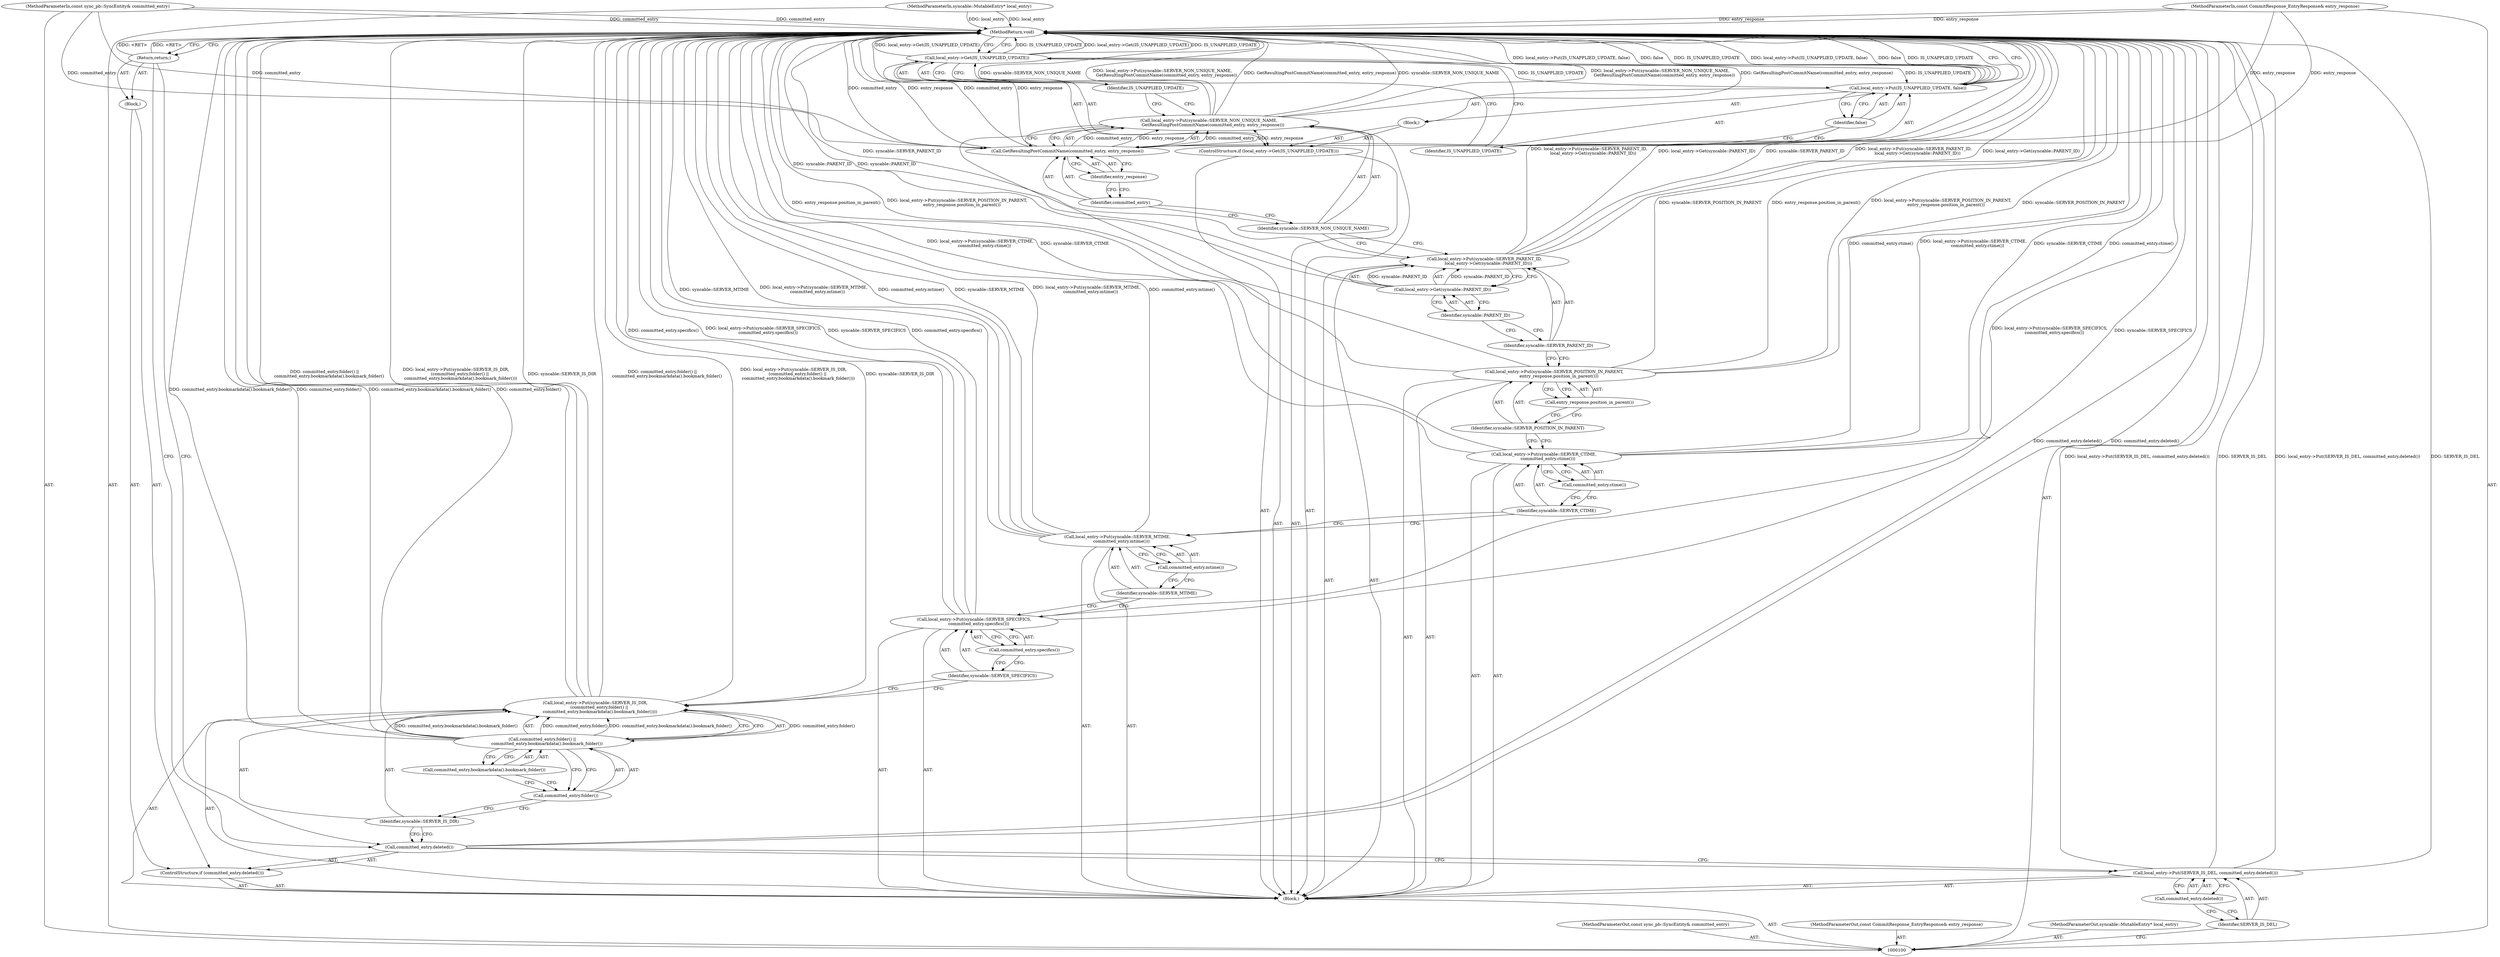 digraph "0_Chrome_19190765882e272a6a2162c89acdb29110f7e3cf_0" {
"1000145" [label="(MethodReturn,void)"];
"1000113" [label="(Identifier,syncable::SERVER_IS_DIR)"];
"1000112" [label="(Call,local_entry->Put(syncable::SERVER_IS_DIR,\n      (committed_entry.folder() ||\n       committed_entry.bookmarkdata().bookmark_folder())))"];
"1000114" [label="(Call,committed_entry.folder() ||\n       committed_entry.bookmarkdata().bookmark_folder())"];
"1000115" [label="(Call,committed_entry.folder())"];
"1000116" [label="(Call,committed_entry.bookmarkdata().bookmark_folder())"];
"1000118" [label="(Identifier,syncable::SERVER_SPECIFICS)"];
"1000117" [label="(Call,local_entry->Put(syncable::SERVER_SPECIFICS,\n       committed_entry.specifics()))"];
"1000119" [label="(Call,committed_entry.specifics())"];
"1000121" [label="(Identifier,syncable::SERVER_MTIME)"];
"1000120" [label="(Call,local_entry->Put(syncable::SERVER_MTIME,\n      committed_entry.mtime()))"];
"1000122" [label="(Call,committed_entry.mtime())"];
"1000124" [label="(Identifier,syncable::SERVER_CTIME)"];
"1000123" [label="(Call,local_entry->Put(syncable::SERVER_CTIME,\n      committed_entry.ctime()))"];
"1000101" [label="(MethodParameterIn,const sync_pb::SyncEntity& committed_entry)"];
"1000192" [label="(MethodParameterOut,const sync_pb::SyncEntity& committed_entry)"];
"1000125" [label="(Call,committed_entry.ctime())"];
"1000127" [label="(Identifier,syncable::SERVER_POSITION_IN_PARENT)"];
"1000126" [label="(Call,local_entry->Put(syncable::SERVER_POSITION_IN_PARENT,\n       entry_response.position_in_parent()))"];
"1000128" [label="(Call,entry_response.position_in_parent())"];
"1000130" [label="(Identifier,syncable::SERVER_PARENT_ID)"];
"1000129" [label="(Call,local_entry->Put(syncable::SERVER_PARENT_ID,\n      local_entry->Get(syncable::PARENT_ID)))"];
"1000132" [label="(Identifier,syncable::PARENT_ID)"];
"1000131" [label="(Call,local_entry->Get(syncable::PARENT_ID))"];
"1000134" [label="(Identifier,syncable::SERVER_NON_UNIQUE_NAME)"];
"1000133" [label="(Call,local_entry->Put(syncable::SERVER_NON_UNIQUE_NAME,\n      GetResultingPostCommitName(committed_entry, entry_response)))"];
"1000136" [label="(Identifier,committed_entry)"];
"1000137" [label="(Identifier,entry_response)"];
"1000135" [label="(Call,GetResultingPostCommitName(committed_entry, entry_response))"];
"1000138" [label="(ControlStructure,if (local_entry->Get(IS_UNAPPLIED_UPDATE)))"];
"1000140" [label="(Identifier,IS_UNAPPLIED_UPDATE)"];
"1000141" [label="(Block,)"];
"1000139" [label="(Call,local_entry->Get(IS_UNAPPLIED_UPDATE))"];
"1000143" [label="(Identifier,IS_UNAPPLIED_UPDATE)"];
"1000142" [label="(Call,local_entry->Put(IS_UNAPPLIED_UPDATE, false))"];
"1000144" [label="(Identifier,false)"];
"1000102" [label="(MethodParameterIn,const CommitResponse_EntryResponse& entry_response)"];
"1000193" [label="(MethodParameterOut,const CommitResponse_EntryResponse& entry_response)"];
"1000103" [label="(MethodParameterIn,syncable::MutableEntry* local_entry)"];
"1000194" [label="(MethodParameterOut,syncable::MutableEntry* local_entry)"];
"1000104" [label="(Block,)"];
"1000106" [label="(Identifier,SERVER_IS_DEL)"];
"1000105" [label="(Call,local_entry->Put(SERVER_IS_DEL, committed_entry.deleted()))"];
"1000107" [label="(Call,committed_entry.deleted())"];
"1000108" [label="(ControlStructure,if (committed_entry.deleted()))"];
"1000110" [label="(Block,)"];
"1000109" [label="(Call,committed_entry.deleted())"];
"1000111" [label="(Return,return;)"];
"1000145" -> "1000100"  [label="AST: "];
"1000145" -> "1000111"  [label="CFG: "];
"1000145" -> "1000142"  [label="CFG: "];
"1000145" -> "1000139"  [label="CFG: "];
"1000111" -> "1000145"  [label="DDG: <RET>"];
"1000117" -> "1000145"  [label="DDG: local_entry->Put(syncable::SERVER_SPECIFICS,\n       committed_entry.specifics())"];
"1000117" -> "1000145"  [label="DDG: syncable::SERVER_SPECIFICS"];
"1000117" -> "1000145"  [label="DDG: committed_entry.specifics()"];
"1000142" -> "1000145"  [label="DDG: local_entry->Put(IS_UNAPPLIED_UPDATE, false)"];
"1000142" -> "1000145"  [label="DDG: false"];
"1000142" -> "1000145"  [label="DDG: IS_UNAPPLIED_UPDATE"];
"1000123" -> "1000145"  [label="DDG: committed_entry.ctime()"];
"1000123" -> "1000145"  [label="DDG: local_entry->Put(syncable::SERVER_CTIME,\n      committed_entry.ctime())"];
"1000123" -> "1000145"  [label="DDG: syncable::SERVER_CTIME"];
"1000105" -> "1000145"  [label="DDG: local_entry->Put(SERVER_IS_DEL, committed_entry.deleted())"];
"1000105" -> "1000145"  [label="DDG: SERVER_IS_DEL"];
"1000112" -> "1000145"  [label="DDG: committed_entry.folder() ||\n       committed_entry.bookmarkdata().bookmark_folder()"];
"1000112" -> "1000145"  [label="DDG: local_entry->Put(syncable::SERVER_IS_DIR,\n      (committed_entry.folder() ||\n       committed_entry.bookmarkdata().bookmark_folder()))"];
"1000112" -> "1000145"  [label="DDG: syncable::SERVER_IS_DIR"];
"1000139" -> "1000145"  [label="DDG: IS_UNAPPLIED_UPDATE"];
"1000139" -> "1000145"  [label="DDG: local_entry->Get(IS_UNAPPLIED_UPDATE)"];
"1000126" -> "1000145"  [label="DDG: syncable::SERVER_POSITION_IN_PARENT"];
"1000126" -> "1000145"  [label="DDG: entry_response.position_in_parent()"];
"1000126" -> "1000145"  [label="DDG: local_entry->Put(syncable::SERVER_POSITION_IN_PARENT,\n       entry_response.position_in_parent())"];
"1000114" -> "1000145"  [label="DDG: committed_entry.bookmarkdata().bookmark_folder()"];
"1000114" -> "1000145"  [label="DDG: committed_entry.folder()"];
"1000129" -> "1000145"  [label="DDG: syncable::SERVER_PARENT_ID"];
"1000129" -> "1000145"  [label="DDG: local_entry->Put(syncable::SERVER_PARENT_ID,\n      local_entry->Get(syncable::PARENT_ID))"];
"1000129" -> "1000145"  [label="DDG: local_entry->Get(syncable::PARENT_ID)"];
"1000131" -> "1000145"  [label="DDG: syncable::PARENT_ID"];
"1000103" -> "1000145"  [label="DDG: local_entry"];
"1000133" -> "1000145"  [label="DDG: syncable::SERVER_NON_UNIQUE_NAME"];
"1000133" -> "1000145"  [label="DDG: local_entry->Put(syncable::SERVER_NON_UNIQUE_NAME,\n      GetResultingPostCommitName(committed_entry, entry_response))"];
"1000133" -> "1000145"  [label="DDG: GetResultingPostCommitName(committed_entry, entry_response)"];
"1000120" -> "1000145"  [label="DDG: syncable::SERVER_MTIME"];
"1000120" -> "1000145"  [label="DDG: local_entry->Put(syncable::SERVER_MTIME,\n      committed_entry.mtime())"];
"1000120" -> "1000145"  [label="DDG: committed_entry.mtime()"];
"1000102" -> "1000145"  [label="DDG: entry_response"];
"1000101" -> "1000145"  [label="DDG: committed_entry"];
"1000135" -> "1000145"  [label="DDG: committed_entry"];
"1000135" -> "1000145"  [label="DDG: entry_response"];
"1000109" -> "1000145"  [label="DDG: committed_entry.deleted()"];
"1000113" -> "1000112"  [label="AST: "];
"1000113" -> "1000109"  [label="CFG: "];
"1000115" -> "1000113"  [label="CFG: "];
"1000112" -> "1000104"  [label="AST: "];
"1000112" -> "1000114"  [label="CFG: "];
"1000113" -> "1000112"  [label="AST: "];
"1000114" -> "1000112"  [label="AST: "];
"1000118" -> "1000112"  [label="CFG: "];
"1000112" -> "1000145"  [label="DDG: committed_entry.folder() ||\n       committed_entry.bookmarkdata().bookmark_folder()"];
"1000112" -> "1000145"  [label="DDG: local_entry->Put(syncable::SERVER_IS_DIR,\n      (committed_entry.folder() ||\n       committed_entry.bookmarkdata().bookmark_folder()))"];
"1000112" -> "1000145"  [label="DDG: syncable::SERVER_IS_DIR"];
"1000114" -> "1000112"  [label="DDG: committed_entry.folder()"];
"1000114" -> "1000112"  [label="DDG: committed_entry.bookmarkdata().bookmark_folder()"];
"1000114" -> "1000112"  [label="AST: "];
"1000114" -> "1000115"  [label="CFG: "];
"1000114" -> "1000116"  [label="CFG: "];
"1000115" -> "1000114"  [label="AST: "];
"1000116" -> "1000114"  [label="AST: "];
"1000112" -> "1000114"  [label="CFG: "];
"1000114" -> "1000145"  [label="DDG: committed_entry.bookmarkdata().bookmark_folder()"];
"1000114" -> "1000145"  [label="DDG: committed_entry.folder()"];
"1000114" -> "1000112"  [label="DDG: committed_entry.folder()"];
"1000114" -> "1000112"  [label="DDG: committed_entry.bookmarkdata().bookmark_folder()"];
"1000115" -> "1000114"  [label="AST: "];
"1000115" -> "1000113"  [label="CFG: "];
"1000116" -> "1000115"  [label="CFG: "];
"1000114" -> "1000115"  [label="CFG: "];
"1000116" -> "1000114"  [label="AST: "];
"1000116" -> "1000115"  [label="CFG: "];
"1000114" -> "1000116"  [label="CFG: "];
"1000118" -> "1000117"  [label="AST: "];
"1000118" -> "1000112"  [label="CFG: "];
"1000119" -> "1000118"  [label="CFG: "];
"1000117" -> "1000104"  [label="AST: "];
"1000117" -> "1000119"  [label="CFG: "];
"1000118" -> "1000117"  [label="AST: "];
"1000119" -> "1000117"  [label="AST: "];
"1000121" -> "1000117"  [label="CFG: "];
"1000117" -> "1000145"  [label="DDG: local_entry->Put(syncable::SERVER_SPECIFICS,\n       committed_entry.specifics())"];
"1000117" -> "1000145"  [label="DDG: syncable::SERVER_SPECIFICS"];
"1000117" -> "1000145"  [label="DDG: committed_entry.specifics()"];
"1000119" -> "1000117"  [label="AST: "];
"1000119" -> "1000118"  [label="CFG: "];
"1000117" -> "1000119"  [label="CFG: "];
"1000121" -> "1000120"  [label="AST: "];
"1000121" -> "1000117"  [label="CFG: "];
"1000122" -> "1000121"  [label="CFG: "];
"1000120" -> "1000104"  [label="AST: "];
"1000120" -> "1000122"  [label="CFG: "];
"1000121" -> "1000120"  [label="AST: "];
"1000122" -> "1000120"  [label="AST: "];
"1000124" -> "1000120"  [label="CFG: "];
"1000120" -> "1000145"  [label="DDG: syncable::SERVER_MTIME"];
"1000120" -> "1000145"  [label="DDG: local_entry->Put(syncable::SERVER_MTIME,\n      committed_entry.mtime())"];
"1000120" -> "1000145"  [label="DDG: committed_entry.mtime()"];
"1000122" -> "1000120"  [label="AST: "];
"1000122" -> "1000121"  [label="CFG: "];
"1000120" -> "1000122"  [label="CFG: "];
"1000124" -> "1000123"  [label="AST: "];
"1000124" -> "1000120"  [label="CFG: "];
"1000125" -> "1000124"  [label="CFG: "];
"1000123" -> "1000104"  [label="AST: "];
"1000123" -> "1000125"  [label="CFG: "];
"1000124" -> "1000123"  [label="AST: "];
"1000125" -> "1000123"  [label="AST: "];
"1000127" -> "1000123"  [label="CFG: "];
"1000123" -> "1000145"  [label="DDG: committed_entry.ctime()"];
"1000123" -> "1000145"  [label="DDG: local_entry->Put(syncable::SERVER_CTIME,\n      committed_entry.ctime())"];
"1000123" -> "1000145"  [label="DDG: syncable::SERVER_CTIME"];
"1000101" -> "1000100"  [label="AST: "];
"1000101" -> "1000145"  [label="DDG: committed_entry"];
"1000101" -> "1000135"  [label="DDG: committed_entry"];
"1000192" -> "1000100"  [label="AST: "];
"1000125" -> "1000123"  [label="AST: "];
"1000125" -> "1000124"  [label="CFG: "];
"1000123" -> "1000125"  [label="CFG: "];
"1000127" -> "1000126"  [label="AST: "];
"1000127" -> "1000123"  [label="CFG: "];
"1000128" -> "1000127"  [label="CFG: "];
"1000126" -> "1000104"  [label="AST: "];
"1000126" -> "1000128"  [label="CFG: "];
"1000127" -> "1000126"  [label="AST: "];
"1000128" -> "1000126"  [label="AST: "];
"1000130" -> "1000126"  [label="CFG: "];
"1000126" -> "1000145"  [label="DDG: syncable::SERVER_POSITION_IN_PARENT"];
"1000126" -> "1000145"  [label="DDG: entry_response.position_in_parent()"];
"1000126" -> "1000145"  [label="DDG: local_entry->Put(syncable::SERVER_POSITION_IN_PARENT,\n       entry_response.position_in_parent())"];
"1000128" -> "1000126"  [label="AST: "];
"1000128" -> "1000127"  [label="CFG: "];
"1000126" -> "1000128"  [label="CFG: "];
"1000130" -> "1000129"  [label="AST: "];
"1000130" -> "1000126"  [label="CFG: "];
"1000132" -> "1000130"  [label="CFG: "];
"1000129" -> "1000104"  [label="AST: "];
"1000129" -> "1000131"  [label="CFG: "];
"1000130" -> "1000129"  [label="AST: "];
"1000131" -> "1000129"  [label="AST: "];
"1000134" -> "1000129"  [label="CFG: "];
"1000129" -> "1000145"  [label="DDG: syncable::SERVER_PARENT_ID"];
"1000129" -> "1000145"  [label="DDG: local_entry->Put(syncable::SERVER_PARENT_ID,\n      local_entry->Get(syncable::PARENT_ID))"];
"1000129" -> "1000145"  [label="DDG: local_entry->Get(syncable::PARENT_ID)"];
"1000131" -> "1000129"  [label="DDG: syncable::PARENT_ID"];
"1000132" -> "1000131"  [label="AST: "];
"1000132" -> "1000130"  [label="CFG: "];
"1000131" -> "1000132"  [label="CFG: "];
"1000131" -> "1000129"  [label="AST: "];
"1000131" -> "1000132"  [label="CFG: "];
"1000132" -> "1000131"  [label="AST: "];
"1000129" -> "1000131"  [label="CFG: "];
"1000131" -> "1000145"  [label="DDG: syncable::PARENT_ID"];
"1000131" -> "1000129"  [label="DDG: syncable::PARENT_ID"];
"1000134" -> "1000133"  [label="AST: "];
"1000134" -> "1000129"  [label="CFG: "];
"1000136" -> "1000134"  [label="CFG: "];
"1000133" -> "1000104"  [label="AST: "];
"1000133" -> "1000135"  [label="CFG: "];
"1000134" -> "1000133"  [label="AST: "];
"1000135" -> "1000133"  [label="AST: "];
"1000140" -> "1000133"  [label="CFG: "];
"1000133" -> "1000145"  [label="DDG: syncable::SERVER_NON_UNIQUE_NAME"];
"1000133" -> "1000145"  [label="DDG: local_entry->Put(syncable::SERVER_NON_UNIQUE_NAME,\n      GetResultingPostCommitName(committed_entry, entry_response))"];
"1000133" -> "1000145"  [label="DDG: GetResultingPostCommitName(committed_entry, entry_response)"];
"1000135" -> "1000133"  [label="DDG: committed_entry"];
"1000135" -> "1000133"  [label="DDG: entry_response"];
"1000136" -> "1000135"  [label="AST: "];
"1000136" -> "1000134"  [label="CFG: "];
"1000137" -> "1000136"  [label="CFG: "];
"1000137" -> "1000135"  [label="AST: "];
"1000137" -> "1000136"  [label="CFG: "];
"1000135" -> "1000137"  [label="CFG: "];
"1000135" -> "1000133"  [label="AST: "];
"1000135" -> "1000137"  [label="CFG: "];
"1000136" -> "1000135"  [label="AST: "];
"1000137" -> "1000135"  [label="AST: "];
"1000133" -> "1000135"  [label="CFG: "];
"1000135" -> "1000145"  [label="DDG: committed_entry"];
"1000135" -> "1000145"  [label="DDG: entry_response"];
"1000135" -> "1000133"  [label="DDG: committed_entry"];
"1000135" -> "1000133"  [label="DDG: entry_response"];
"1000101" -> "1000135"  [label="DDG: committed_entry"];
"1000102" -> "1000135"  [label="DDG: entry_response"];
"1000138" -> "1000104"  [label="AST: "];
"1000139" -> "1000138"  [label="AST: "];
"1000141" -> "1000138"  [label="AST: "];
"1000140" -> "1000139"  [label="AST: "];
"1000140" -> "1000133"  [label="CFG: "];
"1000139" -> "1000140"  [label="CFG: "];
"1000141" -> "1000138"  [label="AST: "];
"1000142" -> "1000141"  [label="AST: "];
"1000139" -> "1000138"  [label="AST: "];
"1000139" -> "1000140"  [label="CFG: "];
"1000140" -> "1000139"  [label="AST: "];
"1000143" -> "1000139"  [label="CFG: "];
"1000145" -> "1000139"  [label="CFG: "];
"1000139" -> "1000145"  [label="DDG: IS_UNAPPLIED_UPDATE"];
"1000139" -> "1000145"  [label="DDG: local_entry->Get(IS_UNAPPLIED_UPDATE)"];
"1000139" -> "1000142"  [label="DDG: IS_UNAPPLIED_UPDATE"];
"1000143" -> "1000142"  [label="AST: "];
"1000143" -> "1000139"  [label="CFG: "];
"1000144" -> "1000143"  [label="CFG: "];
"1000142" -> "1000141"  [label="AST: "];
"1000142" -> "1000144"  [label="CFG: "];
"1000143" -> "1000142"  [label="AST: "];
"1000144" -> "1000142"  [label="AST: "];
"1000145" -> "1000142"  [label="CFG: "];
"1000142" -> "1000145"  [label="DDG: local_entry->Put(IS_UNAPPLIED_UPDATE, false)"];
"1000142" -> "1000145"  [label="DDG: false"];
"1000142" -> "1000145"  [label="DDG: IS_UNAPPLIED_UPDATE"];
"1000139" -> "1000142"  [label="DDG: IS_UNAPPLIED_UPDATE"];
"1000144" -> "1000142"  [label="AST: "];
"1000144" -> "1000143"  [label="CFG: "];
"1000142" -> "1000144"  [label="CFG: "];
"1000102" -> "1000100"  [label="AST: "];
"1000102" -> "1000145"  [label="DDG: entry_response"];
"1000102" -> "1000135"  [label="DDG: entry_response"];
"1000193" -> "1000100"  [label="AST: "];
"1000103" -> "1000100"  [label="AST: "];
"1000103" -> "1000145"  [label="DDG: local_entry"];
"1000194" -> "1000100"  [label="AST: "];
"1000104" -> "1000100"  [label="AST: "];
"1000105" -> "1000104"  [label="AST: "];
"1000108" -> "1000104"  [label="AST: "];
"1000112" -> "1000104"  [label="AST: "];
"1000117" -> "1000104"  [label="AST: "];
"1000120" -> "1000104"  [label="AST: "];
"1000123" -> "1000104"  [label="AST: "];
"1000126" -> "1000104"  [label="AST: "];
"1000129" -> "1000104"  [label="AST: "];
"1000133" -> "1000104"  [label="AST: "];
"1000138" -> "1000104"  [label="AST: "];
"1000106" -> "1000105"  [label="AST: "];
"1000106" -> "1000100"  [label="CFG: "];
"1000107" -> "1000106"  [label="CFG: "];
"1000105" -> "1000104"  [label="AST: "];
"1000105" -> "1000107"  [label="CFG: "];
"1000106" -> "1000105"  [label="AST: "];
"1000107" -> "1000105"  [label="AST: "];
"1000109" -> "1000105"  [label="CFG: "];
"1000105" -> "1000145"  [label="DDG: local_entry->Put(SERVER_IS_DEL, committed_entry.deleted())"];
"1000105" -> "1000145"  [label="DDG: SERVER_IS_DEL"];
"1000107" -> "1000105"  [label="AST: "];
"1000107" -> "1000106"  [label="CFG: "];
"1000105" -> "1000107"  [label="CFG: "];
"1000108" -> "1000104"  [label="AST: "];
"1000109" -> "1000108"  [label="AST: "];
"1000110" -> "1000108"  [label="AST: "];
"1000110" -> "1000108"  [label="AST: "];
"1000111" -> "1000110"  [label="AST: "];
"1000109" -> "1000108"  [label="AST: "];
"1000109" -> "1000105"  [label="CFG: "];
"1000111" -> "1000109"  [label="CFG: "];
"1000113" -> "1000109"  [label="CFG: "];
"1000109" -> "1000145"  [label="DDG: committed_entry.deleted()"];
"1000111" -> "1000110"  [label="AST: "];
"1000111" -> "1000109"  [label="CFG: "];
"1000145" -> "1000111"  [label="CFG: "];
"1000111" -> "1000145"  [label="DDG: <RET>"];
}
